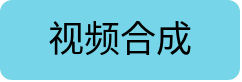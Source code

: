 <mxfile version="24.7.7">
  <diagram name="第 1 页" id="Hrau2PmiLq1gXBSieXyy">
    <mxGraphModel dx="477" dy="279" grid="1" gridSize="10" guides="1" tooltips="1" connect="1" arrows="1" fold="1" page="1" pageScale="1" pageWidth="827" pageHeight="1169" math="0" shadow="0">
      <root>
        <mxCell id="0" />
        <mxCell id="1" parent="0" />
        <mxCell id="bY8IvMFYPkUMsiZ6sIKN-1" value="&lt;font style=&quot;font-size: 18px;&quot;&gt;视频合成&lt;/font&gt;" style="rounded=1;whiteSpace=wrap;html=1;fontSize=18;fillColor=#76d5e8;strokeColor=none;" vertex="1" parent="1">
          <mxGeometry x="120" y="350" width="120" height="40" as="geometry" />
        </mxCell>
      </root>
    </mxGraphModel>
  </diagram>
</mxfile>
